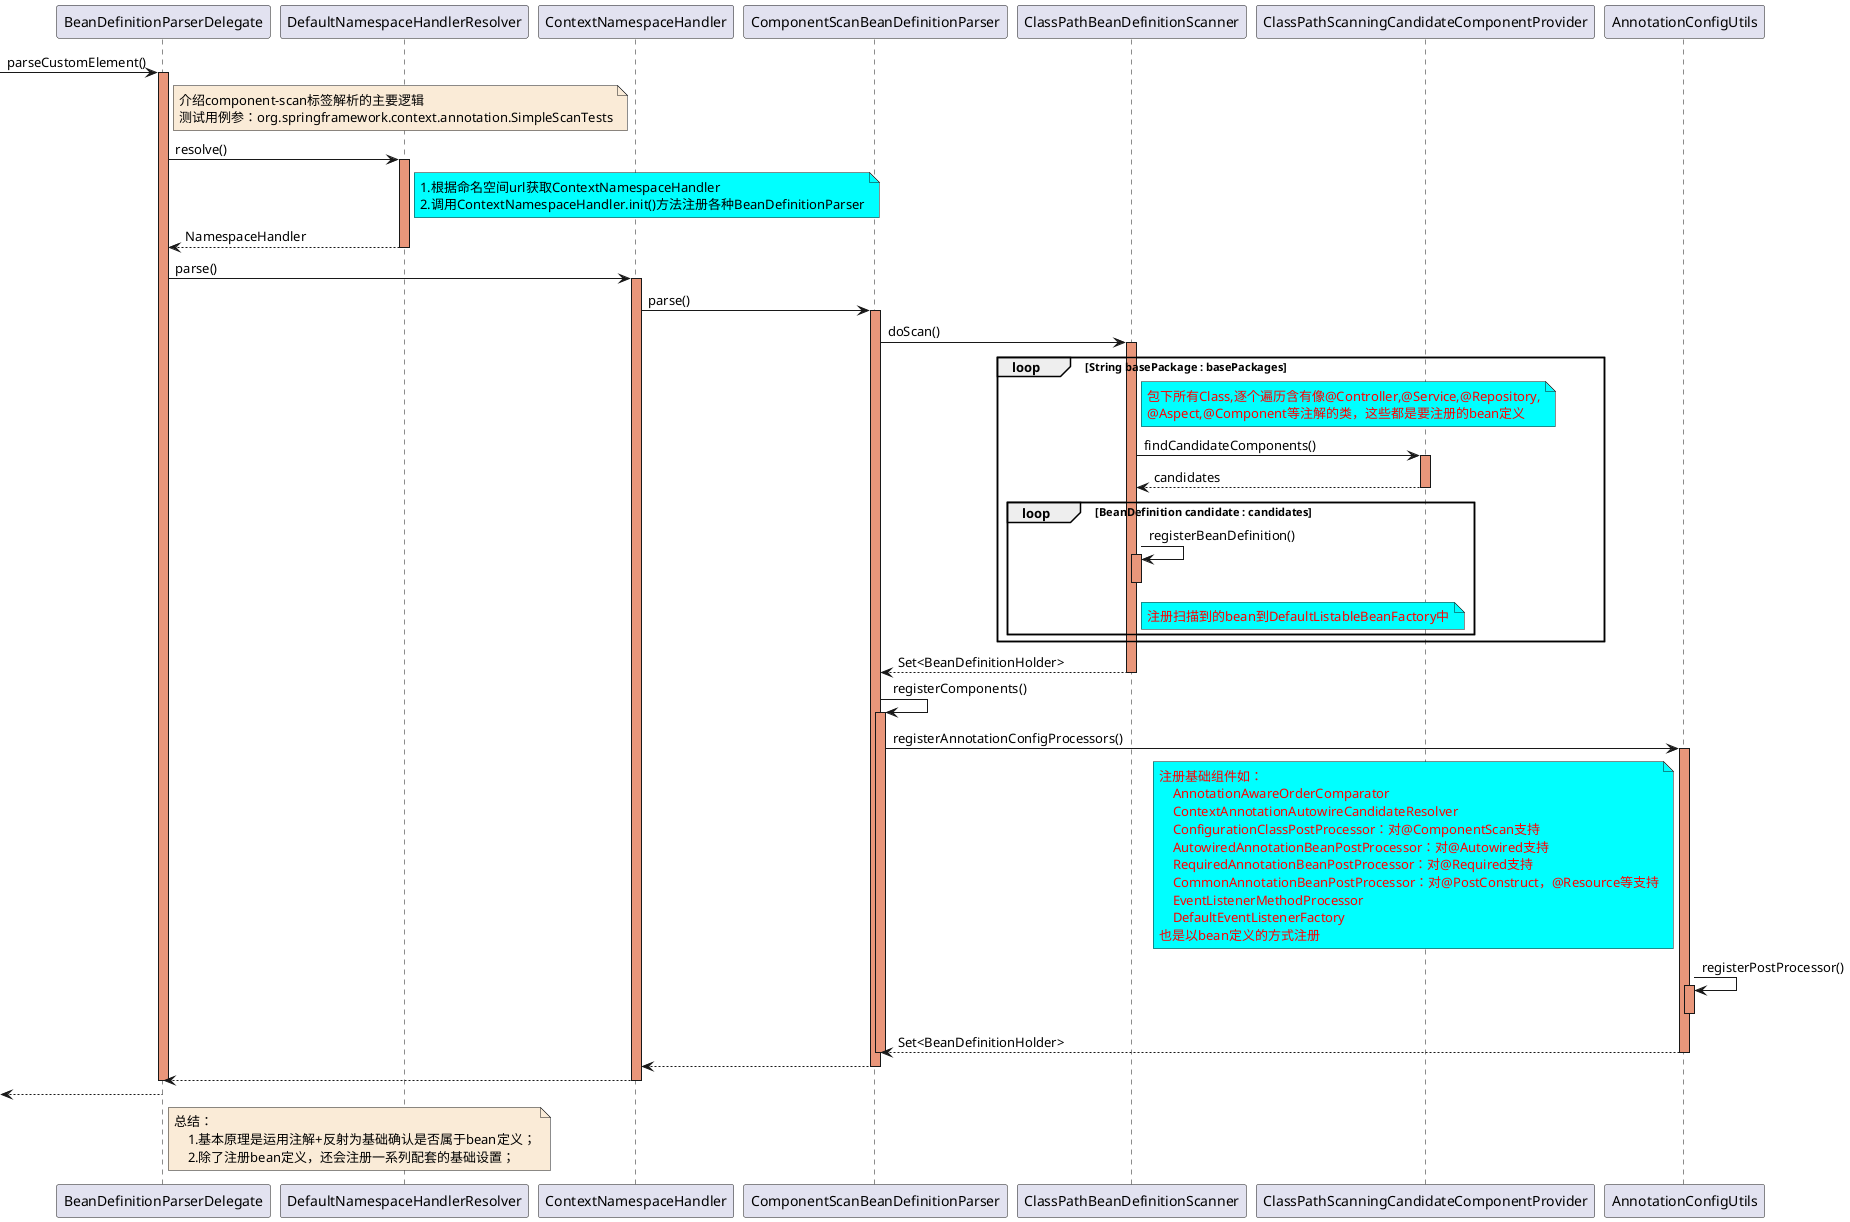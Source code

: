 @startuml

-> BeanDefinitionParserDelegate : parseCustomElement()
activate BeanDefinitionParserDelegate #DarkSalmon

    note right of BeanDefinitionParserDelegate #FAEBD7
        介绍component-scan标签解析的主要逻辑
        测试用例参：org.springframework.context.annotation.SimpleScanTests
    end note

    BeanDefinitionParserDelegate -> DefaultNamespaceHandlerResolver : resolve()
    activate DefaultNamespaceHandlerResolver #DarkSalmon

        note right of DefaultNamespaceHandlerResolver #aqua
            1.根据命名空间url获取ContextNamespaceHandler
            2.调用ContextNamespaceHandler.init()方法注册各种BeanDefinitionParser
        end note

    DefaultNamespaceHandlerResolver --> BeanDefinitionParserDelegate : NamespaceHandler
    deactivate DefaultNamespaceHandlerResolver


    BeanDefinitionParserDelegate -> ContextNamespaceHandler:parse()
    activate ContextNamespaceHandler #DarkSalmon
        ContextNamespaceHandler -> ComponentScanBeanDefinitionParser: parse()
        activate ComponentScanBeanDefinitionParser #DarkSalmon

            ComponentScanBeanDefinitionParser -> ClassPathBeanDefinitionScanner:doScan()
            activate ClassPathBeanDefinitionScanner #DarkSalmon
                loop String basePackage : basePackages
                    note right of ClassPathBeanDefinitionScanner #aqua
                        <font color=red>包下所有Class,逐个遍历含有像@Controller,@Service,@Repository,</font>
                        <font color=red>@Aspect,@Component等注解的类，这些都是要注册的bean定义</font>
                    end note
                    ClassPathBeanDefinitionScanner -> ClassPathScanningCandidateComponentProvider:findCandidateComponents()
                    activate ClassPathScanningCandidateComponentProvider #DarkSalmon
                    ClassPathScanningCandidateComponentProvider --> ClassPathBeanDefinitionScanner : candidates
                    deactivate ClassPathScanningCandidateComponentProvider
                    loop BeanDefinition candidate : candidates
                        ClassPathBeanDefinitionScanner -> ClassPathBeanDefinitionScanner:registerBeanDefinition()
                        activate ClassPathBeanDefinitionScanner #DarkSalmon
                            note right of ClassPathBeanDefinitionScanner #aqua
                                <font color=red>注册扫描到的bean到DefaultListableBeanFactory中</font>
                            end note
                        deactivate ClassPathBeanDefinitionScanner
                    end
                end
            ClassPathBeanDefinitionScanner --> ComponentScanBeanDefinitionParser:Set<BeanDefinitionHolder>
            deactivate ClassPathBeanDefinitionScanner

            ComponentScanBeanDefinitionParser->ComponentScanBeanDefinitionParser:registerComponents()
            activate ComponentScanBeanDefinitionParser #DarkSalmon
                ComponentScanBeanDefinitionParser ->AnnotationConfigUtils : registerAnnotationConfigProcessors()
                activate AnnotationConfigUtils #DarkSalmon
                    note left of AnnotationConfigUtils #aqua
                        <font color=red>注册基础组件如：</font>
                        <font color=red>    AnnotationAwareOrderComparator</font>
                        <font color=red>    ContextAnnotationAutowireCandidateResolver</font>
                        <font color=red>    ConfigurationClassPostProcessor：对@ComponentScan支持</font>
                        <font color=red>    AutowiredAnnotationBeanPostProcessor：对@Autowired支持</font>
                        <font color=red>    RequiredAnnotationBeanPostProcessor：对@Required支持</font>
                        <font color=red>    CommonAnnotationBeanPostProcessor：对@PostConstruct，@Resource等支持</font>
                        <font color=red>    EventListenerMethodProcessor</font>
                        <font color=red>    DefaultEventListenerFactory</font>
                        <font color=red>也是以bean定义的方式注册</font>
                    end note
                    AnnotationConfigUtils ->AnnotationConfigUtils:registerPostProcessor()
                    activate AnnotationConfigUtils #DarkSalmon
                    deactivate AnnotationConfigUtils
                AnnotationConfigUtils --> ComponentScanBeanDefinitionParser : Set<BeanDefinitionHolder>
                deactivate AnnotationConfigUtils
            deactivate ComponentScanBeanDefinitionParser

        ComponentScanBeanDefinitionParser --> ContextNamespaceHandler
        deactivate ComponentScanBeanDefinitionParser
    ContextNamespaceHandler --> BeanDefinitionParserDelegate
    deactivate ContextNamespaceHandler

deactivate BeanDefinitionParserDelegate

<--BeanDefinitionParserDelegate
note right of BeanDefinitionParserDelegate #FAEBD7
    总结：
        1.基本原理是运用注解+反射为基础确认是否属于bean定义；
        2.除了注册bean定义，还会注册一系列配套的基础设置；
end note

@enduml